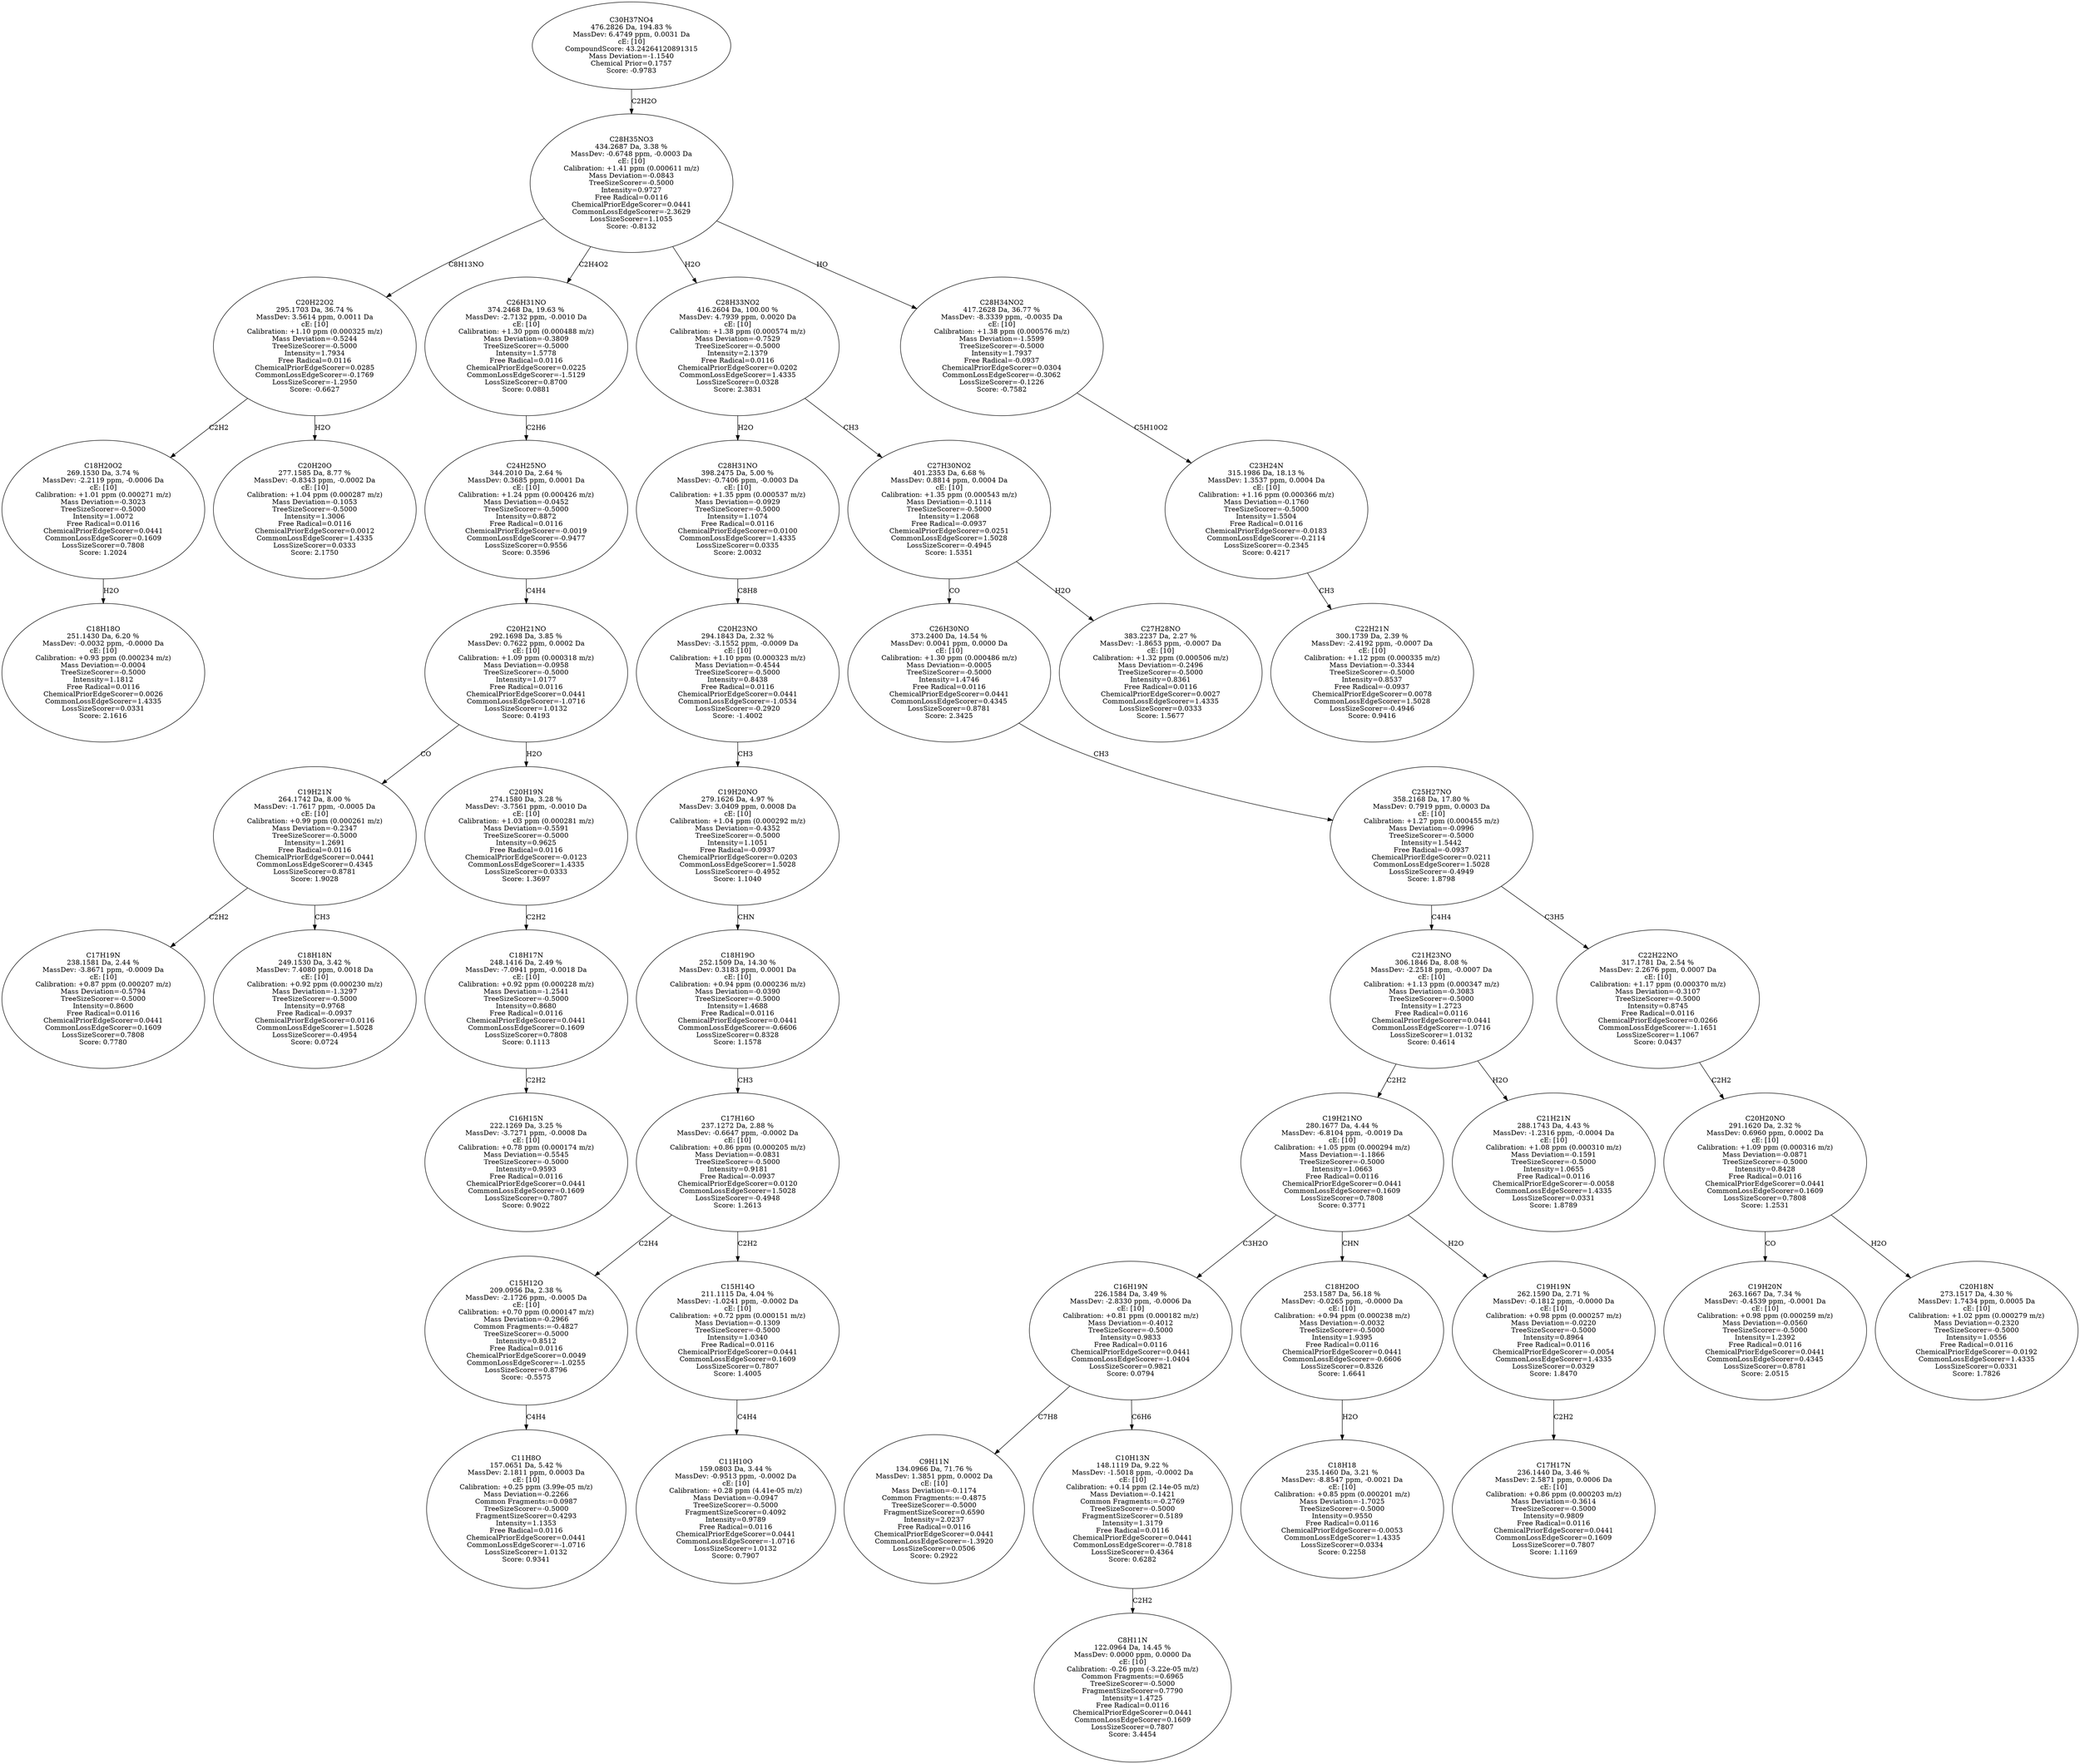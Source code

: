 strict digraph {
v1 [label="C18H18O\n251.1430 Da, 6.20 %\nMassDev: -0.0032 ppm, -0.0000 Da\ncE: [10]\nCalibration: +0.93 ppm (0.000234 m/z)\nMass Deviation=-0.0004\nTreeSizeScorer=-0.5000\nIntensity=1.1812\nFree Radical=0.0116\nChemicalPriorEdgeScorer=0.0026\nCommonLossEdgeScorer=1.4335\nLossSizeScorer=0.0331\nScore: 2.1616"];
v2 [label="C18H20O2\n269.1530 Da, 3.74 %\nMassDev: -2.2119 ppm, -0.0006 Da\ncE: [10]\nCalibration: +1.01 ppm (0.000271 m/z)\nMass Deviation=-0.3023\nTreeSizeScorer=-0.5000\nIntensity=1.0072\nFree Radical=0.0116\nChemicalPriorEdgeScorer=0.0441\nCommonLossEdgeScorer=0.1609\nLossSizeScorer=0.7808\nScore: 1.2024"];
v3 [label="C20H20O\n277.1585 Da, 8.77 %\nMassDev: -0.8343 ppm, -0.0002 Da\ncE: [10]\nCalibration: +1.04 ppm (0.000287 m/z)\nMass Deviation=-0.1053\nTreeSizeScorer=-0.5000\nIntensity=1.3006\nFree Radical=0.0116\nChemicalPriorEdgeScorer=0.0012\nCommonLossEdgeScorer=1.4335\nLossSizeScorer=0.0333\nScore: 2.1750"];
v4 [label="C20H22O2\n295.1703 Da, 36.74 %\nMassDev: 3.5614 ppm, 0.0011 Da\ncE: [10]\nCalibration: +1.10 ppm (0.000325 m/z)\nMass Deviation=-0.5244\nTreeSizeScorer=-0.5000\nIntensity=1.7934\nFree Radical=0.0116\nChemicalPriorEdgeScorer=0.0285\nCommonLossEdgeScorer=-0.1769\nLossSizeScorer=-1.2950\nScore: -0.6627"];
v5 [label="C17H19N\n238.1581 Da, 2.44 %\nMassDev: -3.8671 ppm, -0.0009 Da\ncE: [10]\nCalibration: +0.87 ppm (0.000207 m/z)\nMass Deviation=-0.5794\nTreeSizeScorer=-0.5000\nIntensity=0.8600\nFree Radical=0.0116\nChemicalPriorEdgeScorer=0.0441\nCommonLossEdgeScorer=0.1609\nLossSizeScorer=0.7808\nScore: 0.7780"];
v6 [label="C18H18N\n249.1530 Da, 3.42 %\nMassDev: 7.4080 ppm, 0.0018 Da\ncE: [10]\nCalibration: +0.92 ppm (0.000230 m/z)\nMass Deviation=-1.3297\nTreeSizeScorer=-0.5000\nIntensity=0.9768\nFree Radical=-0.0937\nChemicalPriorEdgeScorer=0.0116\nCommonLossEdgeScorer=1.5028\nLossSizeScorer=-0.4954\nScore: 0.0724"];
v7 [label="C19H21N\n264.1742 Da, 8.00 %\nMassDev: -1.7617 ppm, -0.0005 Da\ncE: [10]\nCalibration: +0.99 ppm (0.000261 m/z)\nMass Deviation=-0.2347\nTreeSizeScorer=-0.5000\nIntensity=1.2691\nFree Radical=0.0116\nChemicalPriorEdgeScorer=0.0441\nCommonLossEdgeScorer=0.4345\nLossSizeScorer=0.8781\nScore: 1.9028"];
v8 [label="C16H15N\n222.1269 Da, 3.25 %\nMassDev: -3.7271 ppm, -0.0008 Da\ncE: [10]\nCalibration: +0.78 ppm (0.000174 m/z)\nMass Deviation=-0.5545\nTreeSizeScorer=-0.5000\nIntensity=0.9593\nFree Radical=0.0116\nChemicalPriorEdgeScorer=0.0441\nCommonLossEdgeScorer=0.1609\nLossSizeScorer=0.7807\nScore: 0.9022"];
v9 [label="C18H17N\n248.1416 Da, 2.49 %\nMassDev: -7.0941 ppm, -0.0018 Da\ncE: [10]\nCalibration: +0.92 ppm (0.000228 m/z)\nMass Deviation=-1.2541\nTreeSizeScorer=-0.5000\nIntensity=0.8680\nFree Radical=0.0116\nChemicalPriorEdgeScorer=0.0441\nCommonLossEdgeScorer=0.1609\nLossSizeScorer=0.7808\nScore: 0.1113"];
v10 [label="C20H19N\n274.1580 Da, 3.28 %\nMassDev: -3.7561 ppm, -0.0010 Da\ncE: [10]\nCalibration: +1.03 ppm (0.000281 m/z)\nMass Deviation=-0.5591\nTreeSizeScorer=-0.5000\nIntensity=0.9625\nFree Radical=0.0116\nChemicalPriorEdgeScorer=-0.0123\nCommonLossEdgeScorer=1.4335\nLossSizeScorer=0.0333\nScore: 1.3697"];
v11 [label="C20H21NO\n292.1698 Da, 3.85 %\nMassDev: 0.7622 ppm, 0.0002 Da\ncE: [10]\nCalibration: +1.09 ppm (0.000318 m/z)\nMass Deviation=-0.0958\nTreeSizeScorer=-0.5000\nIntensity=1.0177\nFree Radical=0.0116\nChemicalPriorEdgeScorer=0.0441\nCommonLossEdgeScorer=-1.0716\nLossSizeScorer=1.0132\nScore: 0.4193"];
v12 [label="C24H25NO\n344.2010 Da, 2.64 %\nMassDev: 0.3685 ppm, 0.0001 Da\ncE: [10]\nCalibration: +1.24 ppm (0.000426 m/z)\nMass Deviation=-0.0452\nTreeSizeScorer=-0.5000\nIntensity=0.8872\nFree Radical=0.0116\nChemicalPriorEdgeScorer=-0.0019\nCommonLossEdgeScorer=-0.9477\nLossSizeScorer=0.9556\nScore: 0.3596"];
v13 [label="C26H31NO\n374.2468 Da, 19.63 %\nMassDev: -2.7132 ppm, -0.0010 Da\ncE: [10]\nCalibration: +1.30 ppm (0.000488 m/z)\nMass Deviation=-0.3809\nTreeSizeScorer=-0.5000\nIntensity=1.5778\nFree Radical=0.0116\nChemicalPriorEdgeScorer=0.0225\nCommonLossEdgeScorer=-1.5129\nLossSizeScorer=0.8700\nScore: 0.0881"];
v14 [label="C11H8O\n157.0651 Da, 5.42 %\nMassDev: 2.1811 ppm, 0.0003 Da\ncE: [10]\nCalibration: +0.25 ppm (3.99e-05 m/z)\nMass Deviation=-0.2266\nCommon Fragments:=0.0987\nTreeSizeScorer=-0.5000\nFragmentSizeScorer=0.4293\nIntensity=1.1353\nFree Radical=0.0116\nChemicalPriorEdgeScorer=0.0441\nCommonLossEdgeScorer=-1.0716\nLossSizeScorer=1.0132\nScore: 0.9341"];
v15 [label="C15H12O\n209.0956 Da, 2.38 %\nMassDev: -2.1726 ppm, -0.0005 Da\ncE: [10]\nCalibration: +0.70 ppm (0.000147 m/z)\nMass Deviation=-0.2966\nCommon Fragments:=-0.4827\nTreeSizeScorer=-0.5000\nIntensity=0.8512\nFree Radical=0.0116\nChemicalPriorEdgeScorer=0.0049\nCommonLossEdgeScorer=-1.0255\nLossSizeScorer=0.8796\nScore: -0.5575"];
v16 [label="C11H10O\n159.0803 Da, 3.44 %\nMassDev: -0.9513 ppm, -0.0002 Da\ncE: [10]\nCalibration: +0.28 ppm (4.41e-05 m/z)\nMass Deviation=-0.0947\nTreeSizeScorer=-0.5000\nFragmentSizeScorer=0.4092\nIntensity=0.9789\nFree Radical=0.0116\nChemicalPriorEdgeScorer=0.0441\nCommonLossEdgeScorer=-1.0716\nLossSizeScorer=1.0132\nScore: 0.7907"];
v17 [label="C15H14O\n211.1115 Da, 4.04 %\nMassDev: -1.0241 ppm, -0.0002 Da\ncE: [10]\nCalibration: +0.72 ppm (0.000151 m/z)\nMass Deviation=-0.1309\nTreeSizeScorer=-0.5000\nIntensity=1.0340\nFree Radical=0.0116\nChemicalPriorEdgeScorer=0.0441\nCommonLossEdgeScorer=0.1609\nLossSizeScorer=0.7807\nScore: 1.4005"];
v18 [label="C17H16O\n237.1272 Da, 2.88 %\nMassDev: -0.6647 ppm, -0.0002 Da\ncE: [10]\nCalibration: +0.86 ppm (0.000205 m/z)\nMass Deviation=-0.0831\nTreeSizeScorer=-0.5000\nIntensity=0.9181\nFree Radical=-0.0937\nChemicalPriorEdgeScorer=0.0120\nCommonLossEdgeScorer=1.5028\nLossSizeScorer=-0.4948\nScore: 1.2613"];
v19 [label="C18H19O\n252.1509 Da, 14.30 %\nMassDev: 0.3183 ppm, 0.0001 Da\ncE: [10]\nCalibration: +0.94 ppm (0.000236 m/z)\nMass Deviation=-0.0390\nTreeSizeScorer=-0.5000\nIntensity=1.4688\nFree Radical=0.0116\nChemicalPriorEdgeScorer=0.0441\nCommonLossEdgeScorer=-0.6606\nLossSizeScorer=0.8328\nScore: 1.1578"];
v20 [label="C19H20NO\n279.1626 Da, 4.97 %\nMassDev: 3.0409 ppm, 0.0008 Da\ncE: [10]\nCalibration: +1.04 ppm (0.000292 m/z)\nMass Deviation=-0.4352\nTreeSizeScorer=-0.5000\nIntensity=1.1051\nFree Radical=-0.0937\nChemicalPriorEdgeScorer=0.0203\nCommonLossEdgeScorer=1.5028\nLossSizeScorer=-0.4952\nScore: 1.1040"];
v21 [label="C20H23NO\n294.1843 Da, 2.32 %\nMassDev: -3.1552 ppm, -0.0009 Da\ncE: [10]\nCalibration: +1.10 ppm (0.000323 m/z)\nMass Deviation=-0.4544\nTreeSizeScorer=-0.5000\nIntensity=0.8438\nFree Radical=0.0116\nChemicalPriorEdgeScorer=0.0441\nCommonLossEdgeScorer=-1.0534\nLossSizeScorer=-0.2920\nScore: -1.4002"];
v22 [label="C28H31NO\n398.2475 Da, 5.00 %\nMassDev: -0.7406 ppm, -0.0003 Da\ncE: [10]\nCalibration: +1.35 ppm (0.000537 m/z)\nMass Deviation=-0.0929\nTreeSizeScorer=-0.5000\nIntensity=1.1074\nFree Radical=0.0116\nChemicalPriorEdgeScorer=0.0100\nCommonLossEdgeScorer=1.4335\nLossSizeScorer=0.0335\nScore: 2.0032"];
v23 [label="C9H11N\n134.0966 Da, 71.76 %\nMassDev: 1.3851 ppm, 0.0002 Da\ncE: [10]\nMass Deviation=-0.1174\nCommon Fragments:=-0.4875\nTreeSizeScorer=-0.5000\nFragmentSizeScorer=0.6590\nIntensity=2.0237\nFree Radical=0.0116\nChemicalPriorEdgeScorer=0.0441\nCommonLossEdgeScorer=-1.3920\nLossSizeScorer=0.0506\nScore: 0.2922"];
v24 [label="C8H11N\n122.0964 Da, 14.45 %\nMassDev: 0.0000 ppm, 0.0000 Da\ncE: [10]\nCalibration: -0.26 ppm (-3.22e-05 m/z)\nCommon Fragments:=0.6965\nTreeSizeScorer=-0.5000\nFragmentSizeScorer=0.7790\nIntensity=1.4725\nFree Radical=0.0116\nChemicalPriorEdgeScorer=0.0441\nCommonLossEdgeScorer=0.1609\nLossSizeScorer=0.7807\nScore: 3.4454"];
v25 [label="C10H13N\n148.1119 Da, 9.22 %\nMassDev: -1.5018 ppm, -0.0002 Da\ncE: [10]\nCalibration: +0.14 ppm (2.14e-05 m/z)\nMass Deviation=-0.1421\nCommon Fragments:=-0.2769\nTreeSizeScorer=-0.5000\nFragmentSizeScorer=0.5189\nIntensity=1.3179\nFree Radical=0.0116\nChemicalPriorEdgeScorer=0.0441\nCommonLossEdgeScorer=-0.7818\nLossSizeScorer=0.4364\nScore: 0.6282"];
v26 [label="C16H19N\n226.1584 Da, 3.49 %\nMassDev: -2.8330 ppm, -0.0006 Da\ncE: [10]\nCalibration: +0.81 ppm (0.000182 m/z)\nMass Deviation=-0.4012\nTreeSizeScorer=-0.5000\nIntensity=0.9833\nFree Radical=0.0116\nChemicalPriorEdgeScorer=0.0441\nCommonLossEdgeScorer=-1.0404\nLossSizeScorer=0.9821\nScore: 0.0794"];
v27 [label="C18H18\n235.1460 Da, 3.21 %\nMassDev: -8.8547 ppm, -0.0021 Da\ncE: [10]\nCalibration: +0.85 ppm (0.000201 m/z)\nMass Deviation=-1.7025\nTreeSizeScorer=-0.5000\nIntensity=0.9550\nFree Radical=0.0116\nChemicalPriorEdgeScorer=-0.0053\nCommonLossEdgeScorer=1.4335\nLossSizeScorer=0.0334\nScore: 0.2258"];
v28 [label="C18H20O\n253.1587 Da, 56.18 %\nMassDev: -0.0265 ppm, -0.0000 Da\ncE: [10]\nCalibration: +0.94 ppm (0.000238 m/z)\nMass Deviation=-0.0032\nTreeSizeScorer=-0.5000\nIntensity=1.9395\nFree Radical=0.0116\nChemicalPriorEdgeScorer=0.0441\nCommonLossEdgeScorer=-0.6606\nLossSizeScorer=0.8326\nScore: 1.6641"];
v29 [label="C17H17N\n236.1440 Da, 3.46 %\nMassDev: 2.5871 ppm, 0.0006 Da\ncE: [10]\nCalibration: +0.86 ppm (0.000203 m/z)\nMass Deviation=-0.3614\nTreeSizeScorer=-0.5000\nIntensity=0.9809\nFree Radical=0.0116\nChemicalPriorEdgeScorer=0.0441\nCommonLossEdgeScorer=0.1609\nLossSizeScorer=0.7807\nScore: 1.1169"];
v30 [label="C19H19N\n262.1590 Da, 2.71 %\nMassDev: -0.1812 ppm, -0.0000 Da\ncE: [10]\nCalibration: +0.98 ppm (0.000257 m/z)\nMass Deviation=-0.0220\nTreeSizeScorer=-0.5000\nIntensity=0.8964\nFree Radical=0.0116\nChemicalPriorEdgeScorer=-0.0054\nCommonLossEdgeScorer=1.4335\nLossSizeScorer=0.0329\nScore: 1.8470"];
v31 [label="C19H21NO\n280.1677 Da, 4.44 %\nMassDev: -6.8104 ppm, -0.0019 Da\ncE: [10]\nCalibration: +1.05 ppm (0.000294 m/z)\nMass Deviation=-1.1866\nTreeSizeScorer=-0.5000\nIntensity=1.0663\nFree Radical=0.0116\nChemicalPriorEdgeScorer=0.0441\nCommonLossEdgeScorer=0.1609\nLossSizeScorer=0.7808\nScore: 0.3771"];
v32 [label="C21H21N\n288.1743 Da, 4.43 %\nMassDev: -1.2316 ppm, -0.0004 Da\ncE: [10]\nCalibration: +1.08 ppm (0.000310 m/z)\nMass Deviation=-0.1591\nTreeSizeScorer=-0.5000\nIntensity=1.0655\nFree Radical=0.0116\nChemicalPriorEdgeScorer=-0.0058\nCommonLossEdgeScorer=1.4335\nLossSizeScorer=0.0331\nScore: 1.8789"];
v33 [label="C21H23NO\n306.1846 Da, 8.08 %\nMassDev: -2.2518 ppm, -0.0007 Da\ncE: [10]\nCalibration: +1.13 ppm (0.000347 m/z)\nMass Deviation=-0.3083\nTreeSizeScorer=-0.5000\nIntensity=1.2723\nFree Radical=0.0116\nChemicalPriorEdgeScorer=0.0441\nCommonLossEdgeScorer=-1.0716\nLossSizeScorer=1.0132\nScore: 0.4614"];
v34 [label="C19H20N\n263.1667 Da, 7.34 %\nMassDev: -0.4539 ppm, -0.0001 Da\ncE: [10]\nCalibration: +0.98 ppm (0.000259 m/z)\nMass Deviation=-0.0560\nTreeSizeScorer=-0.5000\nIntensity=1.2392\nFree Radical=0.0116\nChemicalPriorEdgeScorer=0.0441\nCommonLossEdgeScorer=0.4345\nLossSizeScorer=0.8781\nScore: 2.0515"];
v35 [label="C20H18N\n273.1517 Da, 4.30 %\nMassDev: 1.7434 ppm, 0.0005 Da\ncE: [10]\nCalibration: +1.02 ppm (0.000279 m/z)\nMass Deviation=-0.2320\nTreeSizeScorer=-0.5000\nIntensity=1.0556\nFree Radical=0.0116\nChemicalPriorEdgeScorer=-0.0192\nCommonLossEdgeScorer=1.4335\nLossSizeScorer=0.0331\nScore: 1.7826"];
v36 [label="C20H20NO\n291.1620 Da, 2.32 %\nMassDev: 0.6960 ppm, 0.0002 Da\ncE: [10]\nCalibration: +1.09 ppm (0.000316 m/z)\nMass Deviation=-0.0871\nTreeSizeScorer=-0.5000\nIntensity=0.8428\nFree Radical=0.0116\nChemicalPriorEdgeScorer=0.0441\nCommonLossEdgeScorer=0.1609\nLossSizeScorer=0.7808\nScore: 1.2531"];
v37 [label="C22H22NO\n317.1781 Da, 2.54 %\nMassDev: 2.2676 ppm, 0.0007 Da\ncE: [10]\nCalibration: +1.17 ppm (0.000370 m/z)\nMass Deviation=-0.3107\nTreeSizeScorer=-0.5000\nIntensity=0.8745\nFree Radical=0.0116\nChemicalPriorEdgeScorer=0.0266\nCommonLossEdgeScorer=-1.1651\nLossSizeScorer=1.1067\nScore: 0.0437"];
v38 [label="C25H27NO\n358.2168 Da, 17.80 %\nMassDev: 0.7919 ppm, 0.0003 Da\ncE: [10]\nCalibration: +1.27 ppm (0.000455 m/z)\nMass Deviation=-0.0996\nTreeSizeScorer=-0.5000\nIntensity=1.5442\nFree Radical=-0.0937\nChemicalPriorEdgeScorer=0.0211\nCommonLossEdgeScorer=1.5028\nLossSizeScorer=-0.4949\nScore: 1.8798"];
v39 [label="C26H30NO\n373.2400 Da, 14.54 %\nMassDev: 0.0041 ppm, 0.0000 Da\ncE: [10]\nCalibration: +1.30 ppm (0.000486 m/z)\nMass Deviation=-0.0005\nTreeSizeScorer=-0.5000\nIntensity=1.4746\nFree Radical=0.0116\nChemicalPriorEdgeScorer=0.0441\nCommonLossEdgeScorer=0.4345\nLossSizeScorer=0.8781\nScore: 2.3425"];
v40 [label="C27H28NO\n383.2237 Da, 2.27 %\nMassDev: -1.8653 ppm, -0.0007 Da\ncE: [10]\nCalibration: +1.32 ppm (0.000506 m/z)\nMass Deviation=-0.2496\nTreeSizeScorer=-0.5000\nIntensity=0.8361\nFree Radical=0.0116\nChemicalPriorEdgeScorer=0.0027\nCommonLossEdgeScorer=1.4335\nLossSizeScorer=0.0333\nScore: 1.5677"];
v41 [label="C27H30NO2\n401.2353 Da, 6.68 %\nMassDev: 0.8814 ppm, 0.0004 Da\ncE: [10]\nCalibration: +1.35 ppm (0.000543 m/z)\nMass Deviation=-0.1114\nTreeSizeScorer=-0.5000\nIntensity=1.2068\nFree Radical=-0.0937\nChemicalPriorEdgeScorer=0.0251\nCommonLossEdgeScorer=1.5028\nLossSizeScorer=-0.4945\nScore: 1.5351"];
v42 [label="C28H33NO2\n416.2604 Da, 100.00 %\nMassDev: 4.7939 ppm, 0.0020 Da\ncE: [10]\nCalibration: +1.38 ppm (0.000574 m/z)\nMass Deviation=-0.7529\nTreeSizeScorer=-0.5000\nIntensity=2.1379\nFree Radical=0.0116\nChemicalPriorEdgeScorer=0.0202\nCommonLossEdgeScorer=1.4335\nLossSizeScorer=0.0328\nScore: 2.3831"];
v43 [label="C22H21N\n300.1739 Da, 2.39 %\nMassDev: -2.4192 ppm, -0.0007 Da\ncE: [10]\nCalibration: +1.12 ppm (0.000335 m/z)\nMass Deviation=-0.3344\nTreeSizeScorer=-0.5000\nIntensity=0.8537\nFree Radical=-0.0937\nChemicalPriorEdgeScorer=0.0078\nCommonLossEdgeScorer=1.5028\nLossSizeScorer=-0.4946\nScore: 0.9416"];
v44 [label="C23H24N\n315.1986 Da, 18.13 %\nMassDev: 1.3537 ppm, 0.0004 Da\ncE: [10]\nCalibration: +1.16 ppm (0.000366 m/z)\nMass Deviation=-0.1760\nTreeSizeScorer=-0.5000\nIntensity=1.5504\nFree Radical=0.0116\nChemicalPriorEdgeScorer=-0.0183\nCommonLossEdgeScorer=-0.2114\nLossSizeScorer=-0.2345\nScore: 0.4217"];
v45 [label="C28H34NO2\n417.2628 Da, 36.77 %\nMassDev: -8.3339 ppm, -0.0035 Da\ncE: [10]\nCalibration: +1.38 ppm (0.000576 m/z)\nMass Deviation=-1.5599\nTreeSizeScorer=-0.5000\nIntensity=1.7937\nFree Radical=-0.0937\nChemicalPriorEdgeScorer=0.0304\nCommonLossEdgeScorer=-0.3062\nLossSizeScorer=-0.1226\nScore: -0.7582"];
v46 [label="C28H35NO3\n434.2687 Da, 3.38 %\nMassDev: -0.6748 ppm, -0.0003 Da\ncE: [10]\nCalibration: +1.41 ppm (0.000611 m/z)\nMass Deviation=-0.0843\nTreeSizeScorer=-0.5000\nIntensity=0.9727\nFree Radical=0.0116\nChemicalPriorEdgeScorer=0.0441\nCommonLossEdgeScorer=-2.3629\nLossSizeScorer=1.1055\nScore: -0.8132"];
v47 [label="C30H37NO4\n476.2826 Da, 194.83 %\nMassDev: 6.4749 ppm, 0.0031 Da\ncE: [10]\nCompoundScore: 43.24264120891315\nMass Deviation=-1.1540\nChemical Prior=0.1757\nScore: -0.9783"];
v2 -> v1 [label="H2O"];
v4 -> v2 [label="C2H2"];
v4 -> v3 [label="H2O"];
v46 -> v4 [label="C8H13NO"];
v7 -> v5 [label="C2H2"];
v7 -> v6 [label="CH3"];
v11 -> v7 [label="CO"];
v9 -> v8 [label="C2H2"];
v10 -> v9 [label="C2H2"];
v11 -> v10 [label="H2O"];
v12 -> v11 [label="C4H4"];
v13 -> v12 [label="C2H6"];
v46 -> v13 [label="C2H4O2"];
v15 -> v14 [label="C4H4"];
v18 -> v15 [label="C2H4"];
v17 -> v16 [label="C4H4"];
v18 -> v17 [label="C2H2"];
v19 -> v18 [label="CH3"];
v20 -> v19 [label="CHN"];
v21 -> v20 [label="CH3"];
v22 -> v21 [label="C8H8"];
v42 -> v22 [label="H2O"];
v26 -> v23 [label="C7H8"];
v25 -> v24 [label="C2H2"];
v26 -> v25 [label="C6H6"];
v31 -> v26 [label="C3H2O"];
v28 -> v27 [label="H2O"];
v31 -> v28 [label="CHN"];
v30 -> v29 [label="C2H2"];
v31 -> v30 [label="H2O"];
v33 -> v31 [label="C2H2"];
v33 -> v32 [label="H2O"];
v38 -> v33 [label="C4H4"];
v36 -> v34 [label="CO"];
v36 -> v35 [label="H2O"];
v37 -> v36 [label="C2H2"];
v38 -> v37 [label="C3H5"];
v39 -> v38 [label="CH3"];
v41 -> v39 [label="CO"];
v41 -> v40 [label="H2O"];
v42 -> v41 [label="CH3"];
v46 -> v42 [label="H2O"];
v44 -> v43 [label="CH3"];
v45 -> v44 [label="C5H10O2"];
v46 -> v45 [label="HO"];
v47 -> v46 [label="C2H2O"];
}